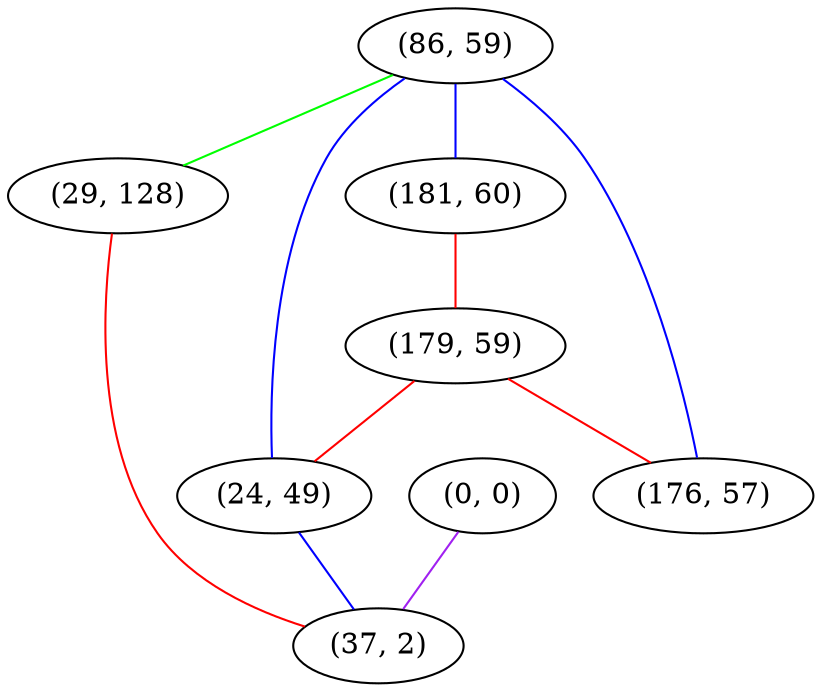 graph "" {
"(0, 0)";
"(86, 59)";
"(181, 60)";
"(179, 59)";
"(29, 128)";
"(24, 49)";
"(176, 57)";
"(37, 2)";
"(0, 0)" -- "(37, 2)"  [color=purple, key=0, weight=4];
"(86, 59)" -- "(24, 49)"  [color=blue, key=0, weight=3];
"(86, 59)" -- "(176, 57)"  [color=blue, key=0, weight=3];
"(86, 59)" -- "(181, 60)"  [color=blue, key=0, weight=3];
"(86, 59)" -- "(29, 128)"  [color=green, key=0, weight=2];
"(181, 60)" -- "(179, 59)"  [color=red, key=0, weight=1];
"(179, 59)" -- "(24, 49)"  [color=red, key=0, weight=1];
"(179, 59)" -- "(176, 57)"  [color=red, key=0, weight=1];
"(29, 128)" -- "(37, 2)"  [color=red, key=0, weight=1];
"(24, 49)" -- "(37, 2)"  [color=blue, key=0, weight=3];
}
